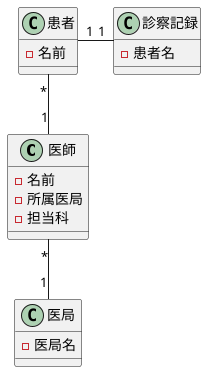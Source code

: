 @startuml 医局図
' left to right direction
class "医師" as IC {
-名前
-所属医局
-担当科
}
class "患者" as K {
    -名前

}

class "診察記録" as AN {
    -患者名
}
class "医局" as EK {
    -医局名
}

K "1" -ri- "1" AN
K "*" -down- "1" IC
IC "*" -down- "1" EK

@enduml